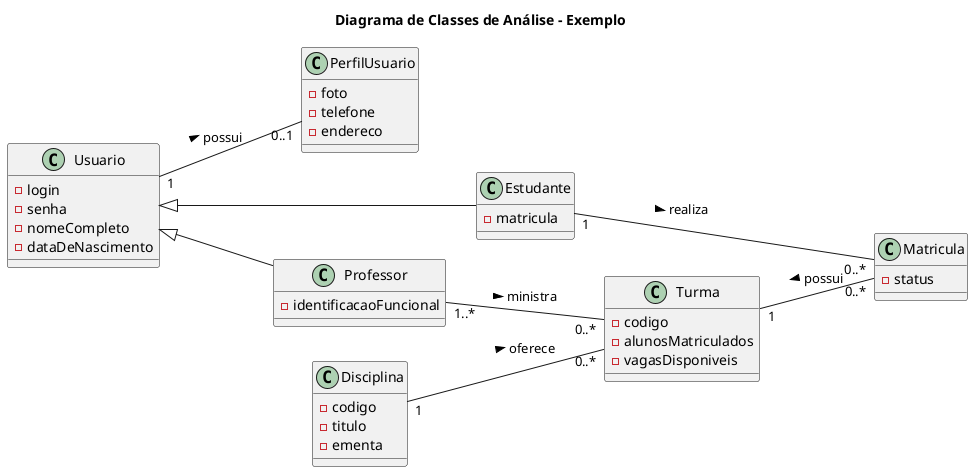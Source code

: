 @startuml
left to right direction
title Diagrama de Classes de Análise - Exemplo

' Entidades principais
class Usuario {
    -login
    -senha
    -nomeCompleto
    -dataDeNascimento
}

class PerfilUsuario {
    -foto
    -telefone
    -endereco
}

class Estudante {
    -matricula
}

class Professor {
    -identificacaoFuncional
}

class Disciplina {
    -codigo
    -titulo
    -ementa
}

class Turma {
    -codigo
    -alunosMatriculados
    -vagasDisponiveis
}

class Matricula {
    -status
}

' Relacionamentos UML corretos
' Relacionamento 1:1: Usuario possui PerfilUsuario
Usuario "1" -- "0..1" PerfilUsuario : possui >

' Herança: Usuario é superclasse de Estudante e Professor
Usuario <|-- Estudante
Usuario <|-- Professor

' Associação simples: Turma tem referência para Disciplina
Disciplina "1" -- "0..*" Turma : oferece >

' Relacionamento Professor ministra Turma
Professor "1..*" -- "0..*" Turma : ministra >

' Associações através da classe Matricula
Estudante "1" -- "0..*" Matricula : realiza >
Turma "1" -- "0..*" Matricula : < possui

@enduml